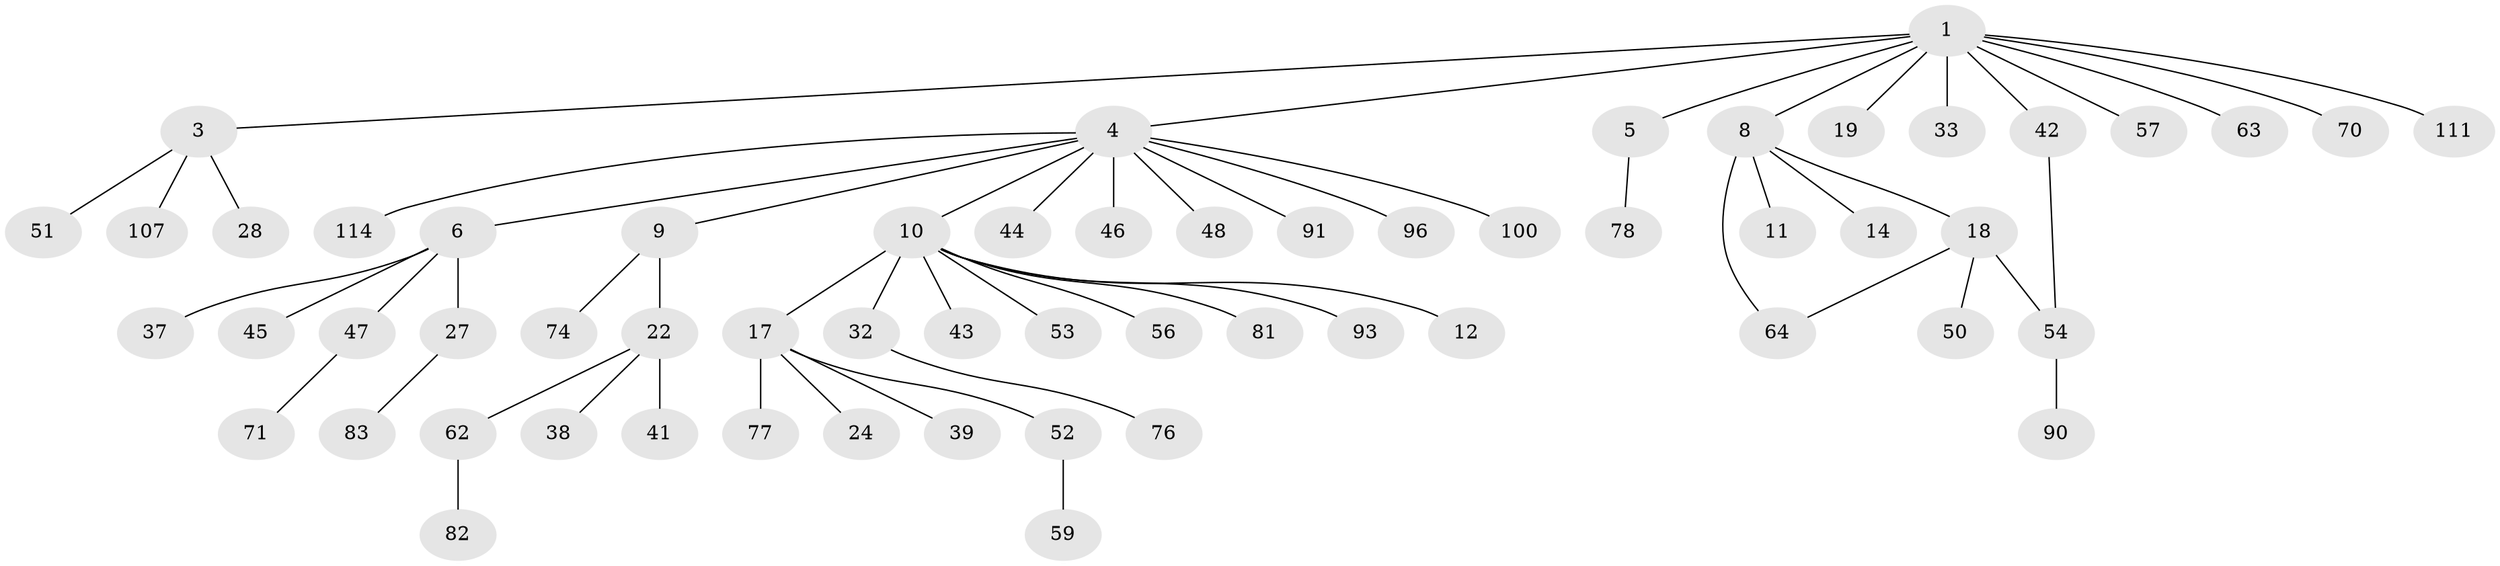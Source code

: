 // original degree distribution, {5: 0.05042016806722689, 8: 0.008403361344537815, 4: 0.058823529411764705, 7: 0.01680672268907563, 2: 0.2689075630252101, 6: 0.008403361344537815, 1: 0.5042016806722689, 3: 0.08403361344537816}
// Generated by graph-tools (version 1.1) at 2025/13/03/09/25 04:13:33]
// undirected, 59 vertices, 60 edges
graph export_dot {
graph [start="1"]
  node [color=gray90,style=filled];
  1 [super="+2"];
  3;
  4 [super="+7"];
  5 [super="+15"];
  6;
  8;
  9 [super="+16"];
  10 [super="+13+31"];
  11 [super="+25"];
  12;
  14 [super="+40"];
  17;
  18 [super="+21+99+20+55"];
  19 [super="+23"];
  22 [super="+26"];
  24 [super="+89+79"];
  27 [super="+116+36"];
  28;
  32 [super="+35"];
  33 [super="+49"];
  37;
  38 [super="+84"];
  39;
  41;
  42 [super="+60"];
  43 [super="+102"];
  44;
  45;
  46;
  47 [super="+86+65"];
  48 [super="+103"];
  50;
  51;
  52;
  53 [super="+97"];
  54 [super="+80+72"];
  56 [super="+105+110+58"];
  57;
  59;
  62 [super="+69+68"];
  63;
  64 [super="+73"];
  70 [super="+75"];
  71;
  74 [super="+113"];
  76;
  77;
  78;
  81;
  82;
  83;
  90;
  91;
  93;
  96;
  100;
  107;
  111;
  114;
  1 -- 3;
  1 -- 19;
  1 -- 63;
  1 -- 70;
  1 -- 33;
  1 -- 4;
  1 -- 5;
  1 -- 8;
  1 -- 42;
  1 -- 111;
  1 -- 57;
  3 -- 28;
  3 -- 51;
  3 -- 107;
  4 -- 6;
  4 -- 9;
  4 -- 10;
  4 -- 44;
  4 -- 96;
  4 -- 48;
  4 -- 114;
  4 -- 100;
  4 -- 91;
  4 -- 46;
  5 -- 78;
  6 -- 27;
  6 -- 37;
  6 -- 45;
  6 -- 47;
  8 -- 11;
  8 -- 14;
  8 -- 18;
  8 -- 64;
  9 -- 74;
  9 -- 22;
  10 -- 12;
  10 -- 17;
  10 -- 32;
  10 -- 43;
  10 -- 81;
  10 -- 53;
  10 -- 56;
  10 -- 93;
  17 -- 24;
  17 -- 39;
  17 -- 52;
  17 -- 77;
  18 -- 64;
  18 -- 54;
  18 -- 50;
  22 -- 41;
  22 -- 62;
  22 -- 38;
  27 -- 83;
  32 -- 76;
  42 -- 54;
  47 -- 71;
  52 -- 59;
  54 -- 90;
  62 -- 82;
}
